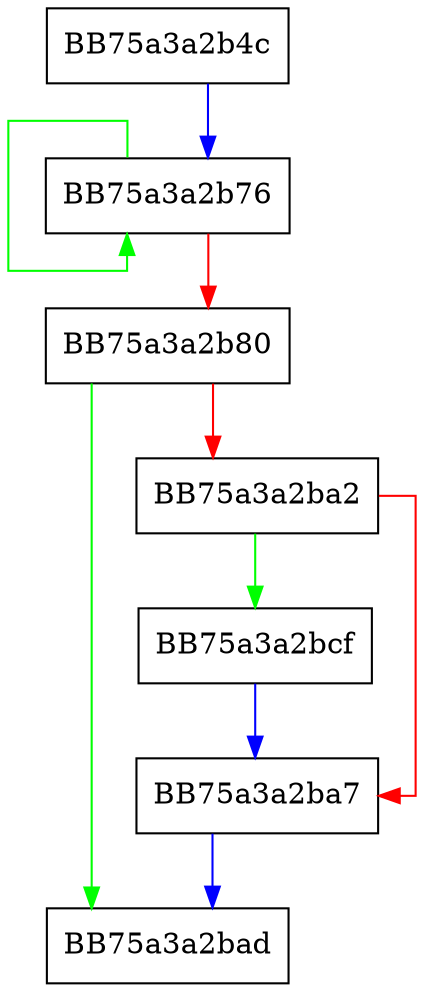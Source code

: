 digraph NameInfo {
  node [shape="box"];
  graph [splines=ortho];
  BB75a3a2b4c -> BB75a3a2b76 [color="blue"];
  BB75a3a2b76 -> BB75a3a2b76 [color="green"];
  BB75a3a2b76 -> BB75a3a2b80 [color="red"];
  BB75a3a2b80 -> BB75a3a2bad [color="green"];
  BB75a3a2b80 -> BB75a3a2ba2 [color="red"];
  BB75a3a2ba2 -> BB75a3a2bcf [color="green"];
  BB75a3a2ba2 -> BB75a3a2ba7 [color="red"];
  BB75a3a2ba7 -> BB75a3a2bad [color="blue"];
  BB75a3a2bcf -> BB75a3a2ba7 [color="blue"];
}